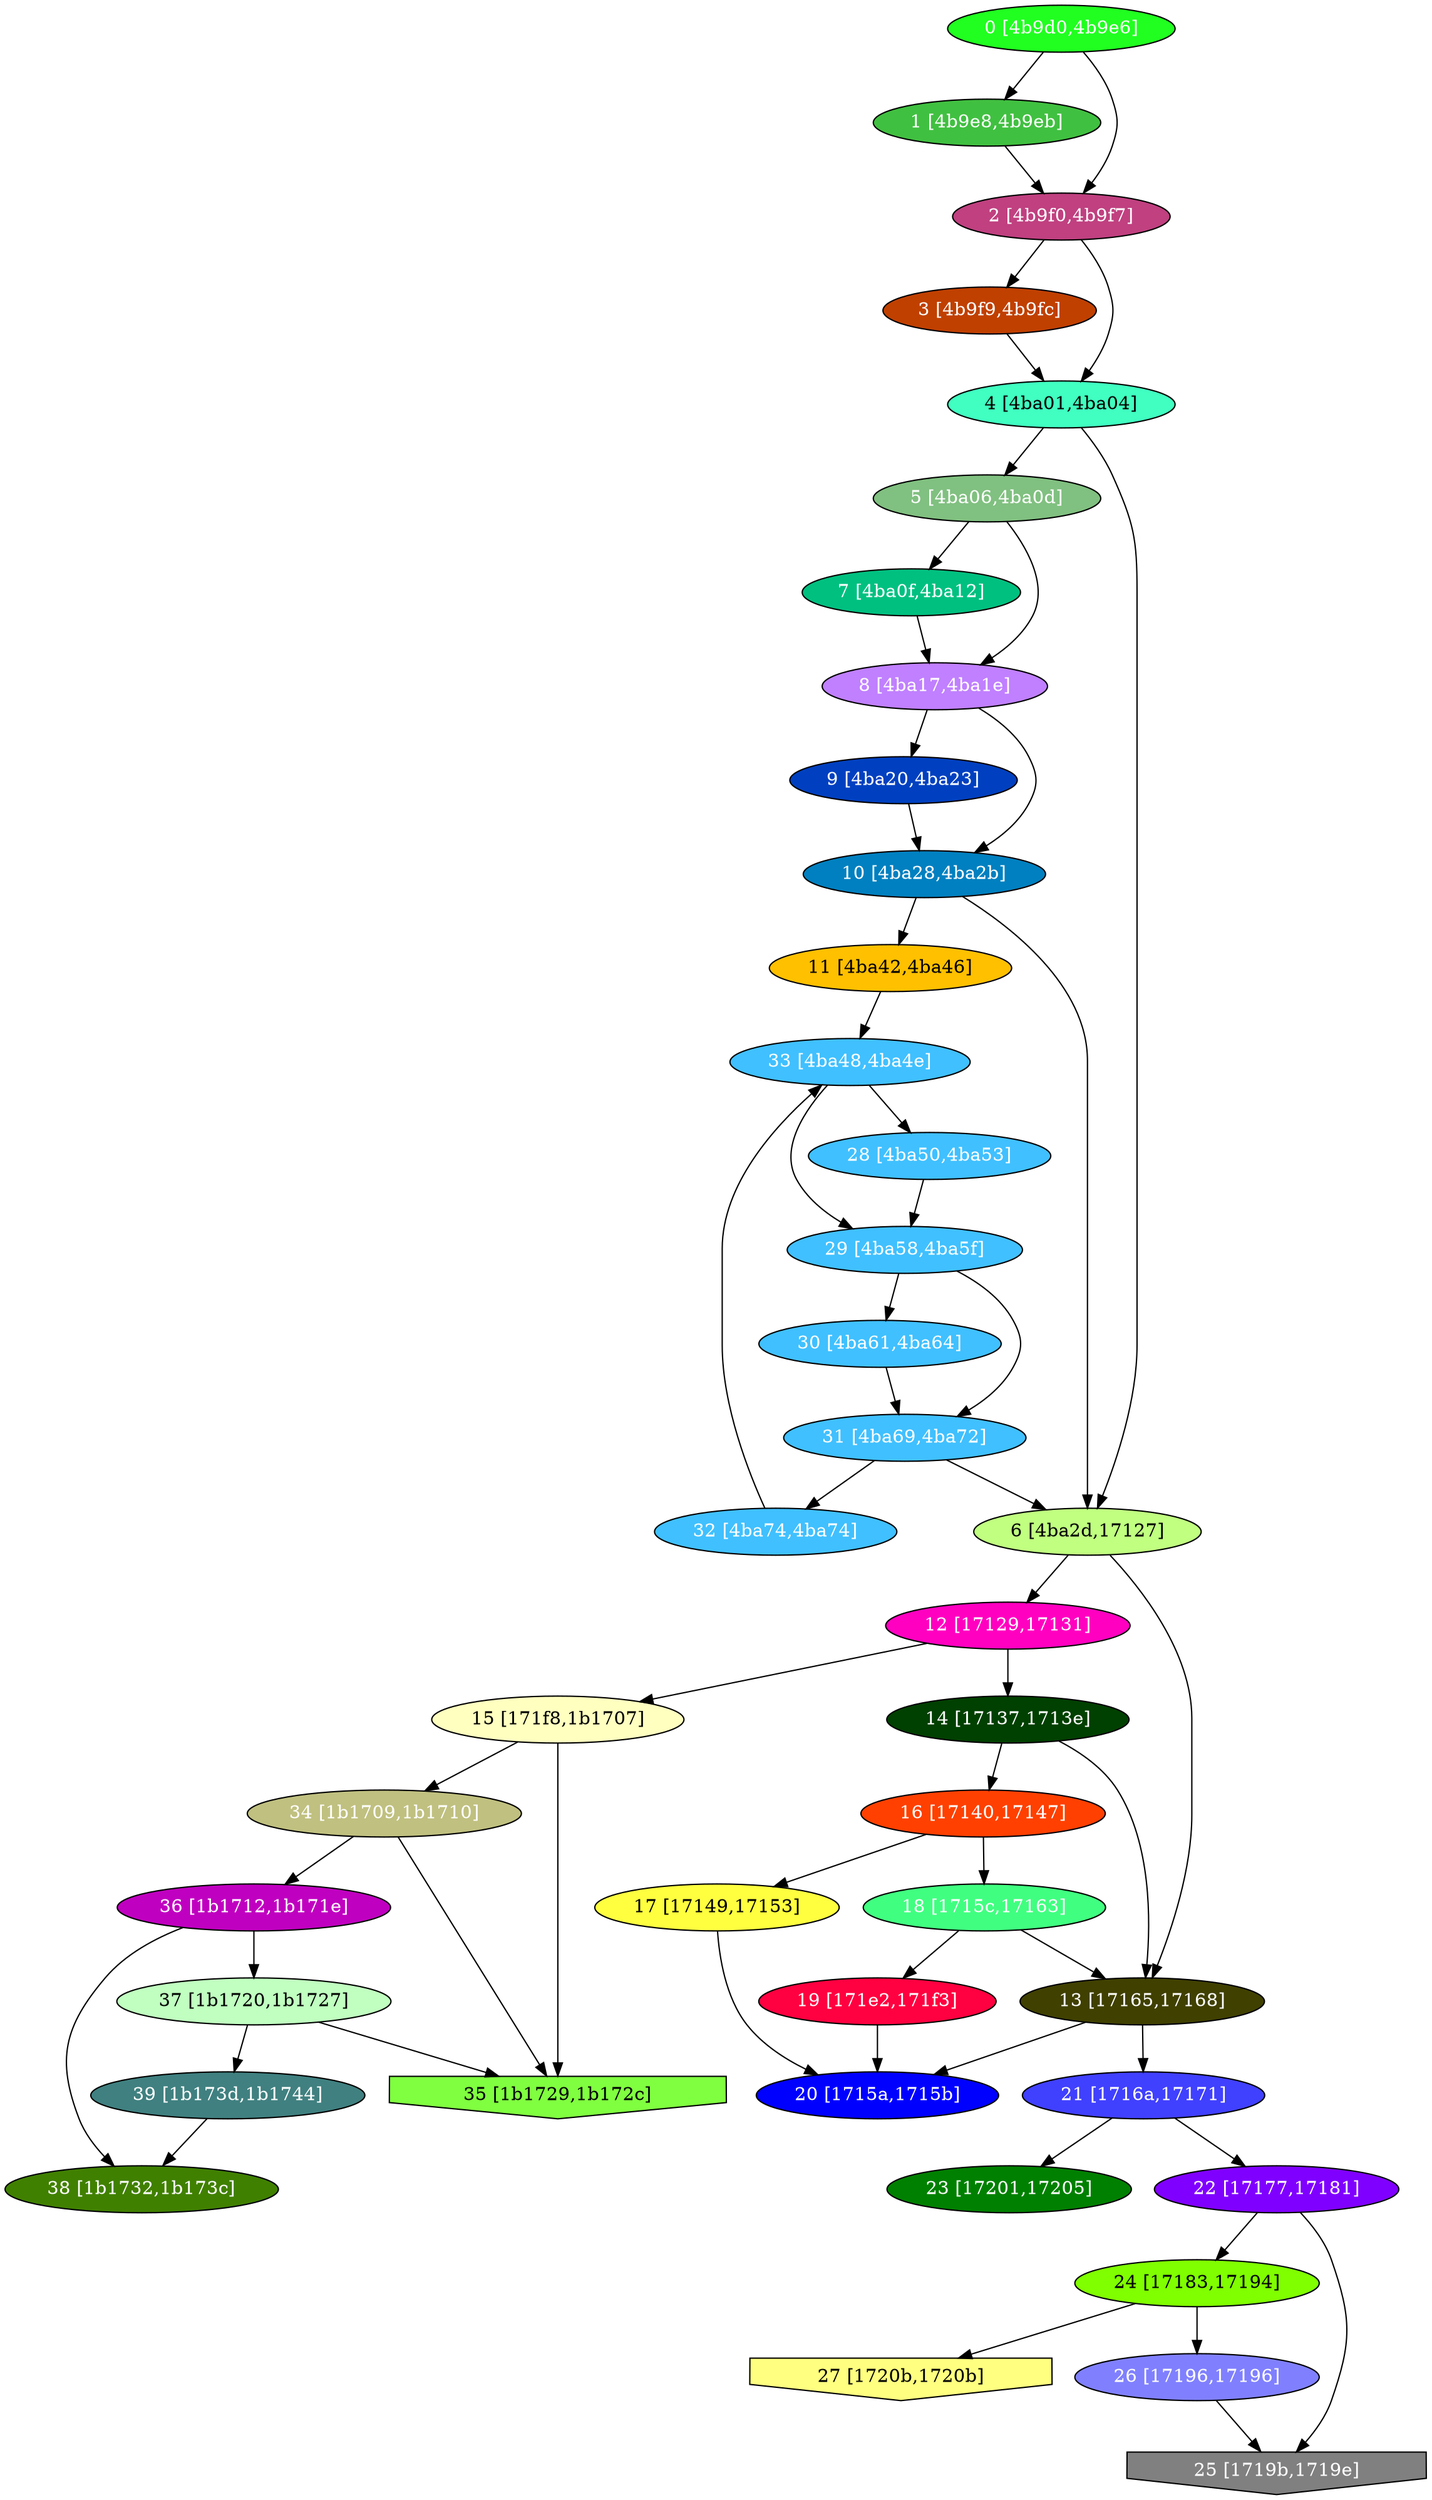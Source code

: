 diGraph libnss3{
	libnss3_0  [style=filled fillcolor="#20FF20" fontcolor="#ffffff" shape=oval label="0 [4b9d0,4b9e6]"]
	libnss3_1  [style=filled fillcolor="#40C040" fontcolor="#ffffff" shape=oval label="1 [4b9e8,4b9eb]"]
	libnss3_2  [style=filled fillcolor="#C04080" fontcolor="#ffffff" shape=oval label="2 [4b9f0,4b9f7]"]
	libnss3_3  [style=filled fillcolor="#C04000" fontcolor="#ffffff" shape=oval label="3 [4b9f9,4b9fc]"]
	libnss3_4  [style=filled fillcolor="#40FFC0" fontcolor="#000000" shape=oval label="4 [4ba01,4ba04]"]
	libnss3_5  [style=filled fillcolor="#80C080" fontcolor="#ffffff" shape=oval label="5 [4ba06,4ba0d]"]
	libnss3_6  [style=filled fillcolor="#C0FF80" fontcolor="#000000" shape=oval label="6 [4ba2d,17127]"]
	libnss3_7  [style=filled fillcolor="#00C080" fontcolor="#ffffff" shape=oval label="7 [4ba0f,4ba12]"]
	libnss3_8  [style=filled fillcolor="#C080FF" fontcolor="#ffffff" shape=oval label="8 [4ba17,4ba1e]"]
	libnss3_9  [style=filled fillcolor="#0040C0" fontcolor="#ffffff" shape=oval label="9 [4ba20,4ba23]"]
	libnss3_a  [style=filled fillcolor="#0080C0" fontcolor="#ffffff" shape=oval label="10 [4ba28,4ba2b]"]
	libnss3_b  [style=filled fillcolor="#FFC000" fontcolor="#000000" shape=oval label="11 [4ba42,4ba46]"]
	libnss3_c  [style=filled fillcolor="#FF00C0" fontcolor="#ffffff" shape=oval label="12 [17129,17131]"]
	libnss3_d  [style=filled fillcolor="#404000" fontcolor="#ffffff" shape=oval label="13 [17165,17168]"]
	libnss3_e  [style=filled fillcolor="#004000" fontcolor="#ffffff" shape=oval label="14 [17137,1713e]"]
	libnss3_f  [style=filled fillcolor="#FFFFC0" fontcolor="#000000" shape=oval label="15 [171f8,1b1707]"]
	libnss3_10  [style=filled fillcolor="#FF4000" fontcolor="#ffffff" shape=oval label="16 [17140,17147]"]
	libnss3_11  [style=filled fillcolor="#FFFF40" fontcolor="#000000" shape=oval label="17 [17149,17153]"]
	libnss3_12  [style=filled fillcolor="#40FF80" fontcolor="#ffffff" shape=oval label="18 [1715c,17163]"]
	libnss3_13  [style=filled fillcolor="#FF0040" fontcolor="#ffffff" shape=oval label="19 [171e2,171f3]"]
	libnss3_14  [style=filled fillcolor="#0000FF" fontcolor="#ffffff" shape=oval label="20 [1715a,1715b]"]
	libnss3_15  [style=filled fillcolor="#4040FF" fontcolor="#ffffff" shape=oval label="21 [1716a,17171]"]
	libnss3_16  [style=filled fillcolor="#8000FF" fontcolor="#ffffff" shape=oval label="22 [17177,17181]"]
	libnss3_17  [style=filled fillcolor="#008000" fontcolor="#ffffff" shape=oval label="23 [17201,17205]"]
	libnss3_18  [style=filled fillcolor="#80FF00" fontcolor="#000000" shape=oval label="24 [17183,17194]"]
	libnss3_19  [style=filled fillcolor="#808080" fontcolor="#ffffff" shape=invhouse label="25 [1719b,1719e]"]
	libnss3_1a  [style=filled fillcolor="#8080FF" fontcolor="#ffffff" shape=oval label="26 [17196,17196]"]
	libnss3_1b  [style=filled fillcolor="#FFFF80" fontcolor="#000000" shape=invhouse label="27 [1720b,1720b]"]
	libnss3_1c  [style=filled fillcolor="#40C0FF" fontcolor="#ffffff" shape=oval label="28 [4ba50,4ba53]"]
	libnss3_1d  [style=filled fillcolor="#40C0FF" fontcolor="#ffffff" shape=oval label="29 [4ba58,4ba5f]"]
	libnss3_1e  [style=filled fillcolor="#40C0FF" fontcolor="#ffffff" shape=oval label="30 [4ba61,4ba64]"]
	libnss3_1f  [style=filled fillcolor="#40C0FF" fontcolor="#ffffff" shape=oval label="31 [4ba69,4ba72]"]
	libnss3_20  [style=filled fillcolor="#40C0FF" fontcolor="#ffffff" shape=oval label="32 [4ba74,4ba74]"]
	libnss3_21  [style=filled fillcolor="#40C0FF" fontcolor="#ffffff" shape=oval label="33 [4ba48,4ba4e]"]
	libnss3_22  [style=filled fillcolor="#C0C080" fontcolor="#ffffff" shape=oval label="34 [1b1709,1b1710]"]
	libnss3_23  [style=filled fillcolor="#80FF40" fontcolor="#000000" shape=invhouse label="35 [1b1729,1b172c]"]
	libnss3_24  [style=filled fillcolor="#C000C0" fontcolor="#ffffff" shape=oval label="36 [1b1712,1b171e]"]
	libnss3_25  [style=filled fillcolor="#C0FFC0" fontcolor="#000000" shape=oval label="37 [1b1720,1b1727]"]
	libnss3_26  [style=filled fillcolor="#408000" fontcolor="#ffffff" shape=oval label="38 [1b1732,1b173c]"]
	libnss3_27  [style=filled fillcolor="#408080" fontcolor="#ffffff" shape=oval label="39 [1b173d,1b1744]"]

	libnss3_0 -> libnss3_1
	libnss3_0 -> libnss3_2
	libnss3_1 -> libnss3_2
	libnss3_2 -> libnss3_3
	libnss3_2 -> libnss3_4
	libnss3_3 -> libnss3_4
	libnss3_4 -> libnss3_5
	libnss3_4 -> libnss3_6
	libnss3_5 -> libnss3_7
	libnss3_5 -> libnss3_8
	libnss3_6 -> libnss3_c
	libnss3_6 -> libnss3_d
	libnss3_7 -> libnss3_8
	libnss3_8 -> libnss3_9
	libnss3_8 -> libnss3_a
	libnss3_9 -> libnss3_a
	libnss3_a -> libnss3_6
	libnss3_a -> libnss3_b
	libnss3_b -> libnss3_21
	libnss3_c -> libnss3_e
	libnss3_c -> libnss3_f
	libnss3_d -> libnss3_14
	libnss3_d -> libnss3_15
	libnss3_e -> libnss3_d
	libnss3_e -> libnss3_10
	libnss3_f -> libnss3_22
	libnss3_f -> libnss3_23
	libnss3_10 -> libnss3_11
	libnss3_10 -> libnss3_12
	libnss3_11 -> libnss3_14
	libnss3_12 -> libnss3_d
	libnss3_12 -> libnss3_13
	libnss3_13 -> libnss3_14
	libnss3_15 -> libnss3_16
	libnss3_15 -> libnss3_17
	libnss3_16 -> libnss3_18
	libnss3_16 -> libnss3_19
	libnss3_18 -> libnss3_1a
	libnss3_18 -> libnss3_1b
	libnss3_1a -> libnss3_19
	libnss3_1c -> libnss3_1d
	libnss3_1d -> libnss3_1e
	libnss3_1d -> libnss3_1f
	libnss3_1e -> libnss3_1f
	libnss3_1f -> libnss3_6
	libnss3_1f -> libnss3_20
	libnss3_20 -> libnss3_21
	libnss3_21 -> libnss3_1c
	libnss3_21 -> libnss3_1d
	libnss3_22 -> libnss3_23
	libnss3_22 -> libnss3_24
	libnss3_24 -> libnss3_25
	libnss3_24 -> libnss3_26
	libnss3_25 -> libnss3_23
	libnss3_25 -> libnss3_27
	libnss3_27 -> libnss3_26
}